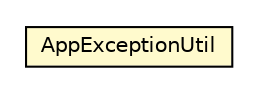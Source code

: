 #!/usr/local/bin/dot
#
# Class diagram 
# Generated by UMLGraph version 5.1 (http://www.umlgraph.org/)
#

digraph G {
	edge [fontname="Helvetica",fontsize=10,labelfontname="Helvetica",labelfontsize=10];
	node [fontname="Helvetica",fontsize=10,shape=plaintext];
	nodesep=0.25;
	ranksep=0.5;
	// cn.edu.uestc.acmicpc.util.exception.AppExceptionUtil
	c20858 [label=<<table title="cn.edu.uestc.acmicpc.util.exception.AppExceptionUtil" border="0" cellborder="1" cellspacing="0" cellpadding="2" port="p" bgcolor="lemonChiffon" href="./AppExceptionUtil.html">
		<tr><td><table border="0" cellspacing="0" cellpadding="1">
<tr><td align="center" balign="center"> AppExceptionUtil </td></tr>
		</table></td></tr>
		</table>>, fontname="Helvetica", fontcolor="black", fontsize=10.0];
}

